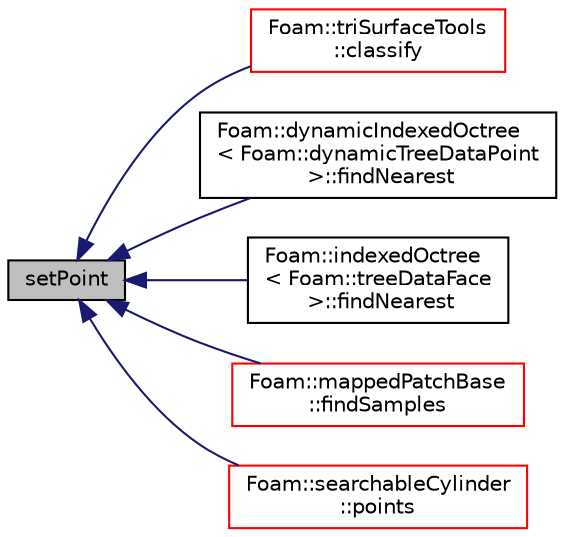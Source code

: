 digraph "setPoint"
{
  bgcolor="transparent";
  edge [fontname="Helvetica",fontsize="10",labelfontname="Helvetica",labelfontsize="10"];
  node [fontname="Helvetica",fontsize="10",shape=record];
  rankdir="LR";
  Node441 [label="setPoint",height=0.2,width=0.4,color="black", fillcolor="grey75", style="filled", fontcolor="black"];
  Node441 -> Node442 [dir="back",color="midnightblue",fontsize="10",style="solid",fontname="Helvetica"];
  Node442 [label="Foam::triSurfaceTools\l::classify",height=0.2,width=0.4,color="red",URL="$a26673.html#a6f0ceda49a3cd2fbd6ab9655fd370e03",tooltip="Test point on plane of triangle to see if on edge or point or inside. "];
  Node441 -> Node444 [dir="back",color="midnightblue",fontsize="10",style="solid",fontname="Helvetica"];
  Node444 [label="Foam::dynamicIndexedOctree\l\< Foam::dynamicTreeDataPoint\l \>::findNearest",height=0.2,width=0.4,color="black",URL="$a26745.html#ae090443cbaa3565bc6dc0b28e77793a8",tooltip="Low level: calculate nearest starting from subnode. "];
  Node441 -> Node445 [dir="back",color="midnightblue",fontsize="10",style="solid",fontname="Helvetica"];
  Node445 [label="Foam::indexedOctree\l\< Foam::treeDataFace\l \>::findNearest",height=0.2,width=0.4,color="black",URL="$a26157.html#abd1691a3fc13b01ad68fb3ca35ec22d8",tooltip="Low level: calculate nearest starting from subnode. "];
  Node441 -> Node446 [dir="back",color="midnightblue",fontsize="10",style="solid",fontname="Helvetica"];
  Node446 [label="Foam::mappedPatchBase\l::findSamples",height=0.2,width=0.4,color="red",URL="$a26225.html#a5b45dd96de2566fe120ce82fd632868c",tooltip="Find cells/faces containing samples. "];
  Node441 -> Node450 [dir="back",color="midnightblue",fontsize="10",style="solid",fontname="Helvetica"];
  Node450 [label="Foam::searchableCylinder\l::points",height=0.2,width=0.4,color="red",URL="$a26349.html#affb7cf1209e1e3af9a19a21860268ee5",tooltip="Get the points that define the surface. "];
}
